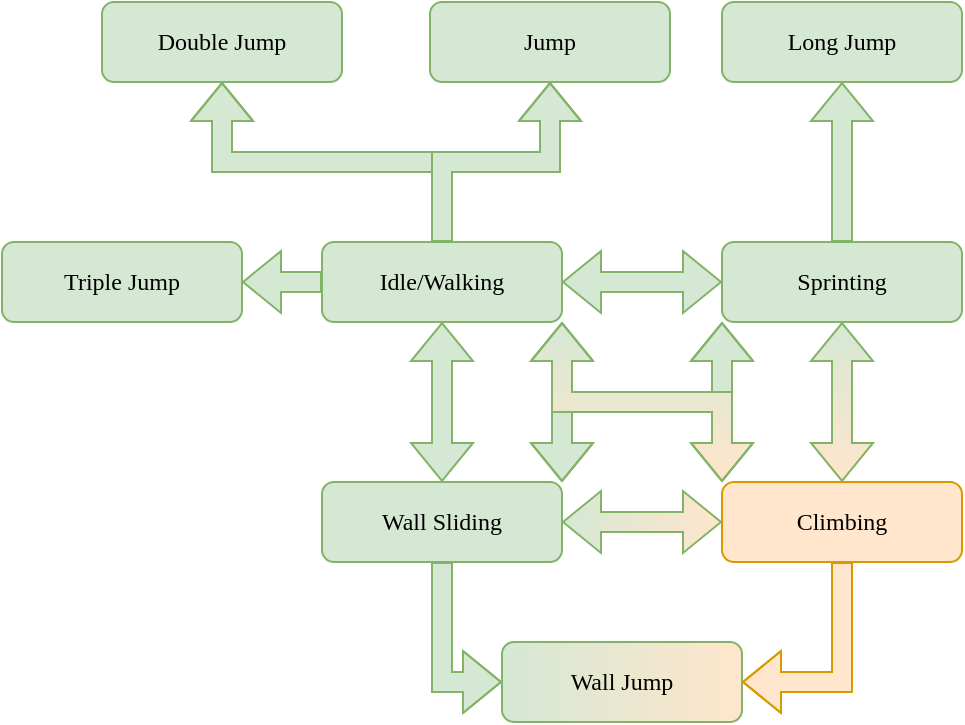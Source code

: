 <mxfile version="21.6.5" type="device">
  <diagram name="Page-1" id="G19MaHDJLv5m8tROtpbs">
    <mxGraphModel dx="660" dy="983" grid="1" gridSize="10" guides="1" tooltips="1" connect="1" arrows="1" fold="1" page="1" pageScale="1" pageWidth="827" pageHeight="1169" math="0" shadow="0">
      <root>
        <mxCell id="0" />
        <mxCell id="1" parent="0" />
        <mxCell id="VoHrRDRtLuEmYj3zzCG1-33" style="edgeStyle=orthogonalEdgeStyle;rounded=0;orthogonalLoop=1;jettySize=auto;html=1;shape=flexArrow;fillColor=#d5e8d4;strokeColor=#82b366;" parent="1" source="VoHrRDRtLuEmYj3zzCG1-1" target="VoHrRDRtLuEmYj3zzCG1-9" edge="1">
          <mxGeometry relative="1" as="geometry" />
        </mxCell>
        <mxCell id="eFKvpRhE4dItToEOp3BU-2" style="edgeStyle=orthogonalEdgeStyle;rounded=0;orthogonalLoop=1;jettySize=auto;html=1;exitX=0;exitY=1;exitDx=0;exitDy=0;entryX=1;entryY=0;entryDx=0;entryDy=0;shape=flexArrow;startArrow=block;fillColor=#d5e8d4;strokeColor=#82b366;" edge="1" parent="1" source="VoHrRDRtLuEmYj3zzCG1-1" target="VoHrRDRtLuEmYj3zzCG1-3">
          <mxGeometry relative="1" as="geometry" />
        </mxCell>
        <mxCell id="VoHrRDRtLuEmYj3zzCG1-1" value="&lt;font face=&quot;Verdana&quot;&gt;Sprinting&lt;/font&gt;" style="rounded=1;whiteSpace=wrap;html=1;fillColor=#d5e8d4;strokeColor=#82b366;" parent="1" vertex="1">
          <mxGeometry x="440" y="240" width="120" height="40" as="geometry" />
        </mxCell>
        <mxCell id="VoHrRDRtLuEmYj3zzCG1-29" style="edgeStyle=orthogonalEdgeStyle;rounded=0;orthogonalLoop=1;jettySize=auto;html=1;entryX=0;entryY=0.5;entryDx=0;entryDy=0;shape=flexArrow;startArrow=block;fillColor=#d5e8d4;strokeColor=#82b366;gradientColor=#ffe6cc;gradientDirection=east;" parent="1" source="VoHrRDRtLuEmYj3zzCG1-3" target="VoHrRDRtLuEmYj3zzCG1-4" edge="1">
          <mxGeometry relative="1" as="geometry" />
        </mxCell>
        <mxCell id="VoHrRDRtLuEmYj3zzCG1-30" style="edgeStyle=orthogonalEdgeStyle;rounded=0;orthogonalLoop=1;jettySize=auto;html=1;entryX=0;entryY=0.5;entryDx=0;entryDy=0;shape=flexArrow;fillColor=#d5e8d4;strokeColor=#82b366;" parent="1" source="VoHrRDRtLuEmYj3zzCG1-3" target="VoHrRDRtLuEmYj3zzCG1-10" edge="1">
          <mxGeometry relative="1" as="geometry" />
        </mxCell>
        <mxCell id="VoHrRDRtLuEmYj3zzCG1-3" value="&lt;font face=&quot;Verdana&quot;&gt;Wall Sliding&lt;/font&gt;" style="rounded=1;whiteSpace=wrap;html=1;fillColor=#d5e8d4;strokeColor=#82b366;" parent="1" vertex="1">
          <mxGeometry x="240" y="360" width="120" height="40" as="geometry" />
        </mxCell>
        <mxCell id="VoHrRDRtLuEmYj3zzCG1-6" value="&lt;font face=&quot;Verdana&quot;&gt;Jump&lt;/font&gt;" style="rounded=1;whiteSpace=wrap;html=1;fillColor=#d5e8d4;strokeColor=#82b366;" parent="1" vertex="1">
          <mxGeometry x="294" y="120" width="120" height="40" as="geometry" />
        </mxCell>
        <mxCell id="VoHrRDRtLuEmYj3zzCG1-7" value="&lt;font face=&quot;Verdana&quot;&gt;Double Jump&lt;/font&gt;" style="rounded=1;whiteSpace=wrap;html=1;fillColor=#d5e8d4;strokeColor=#82b366;" parent="1" vertex="1">
          <mxGeometry x="130" y="120" width="120" height="40" as="geometry" />
        </mxCell>
        <mxCell id="VoHrRDRtLuEmYj3zzCG1-8" value="&lt;font face=&quot;Verdana&quot;&gt;Triple Jump&lt;/font&gt;" style="rounded=1;whiteSpace=wrap;html=1;fillColor=#d5e8d4;strokeColor=#82b366;" parent="1" vertex="1">
          <mxGeometry x="80" y="240" width="120" height="40" as="geometry" />
        </mxCell>
        <mxCell id="VoHrRDRtLuEmYj3zzCG1-9" value="&lt;font face=&quot;Verdana&quot;&gt;Long Jump&lt;/font&gt;" style="rounded=1;whiteSpace=wrap;html=1;fillColor=#d5e8d4;strokeColor=#82b366;" parent="1" vertex="1">
          <mxGeometry x="440" y="120" width="120" height="40" as="geometry" />
        </mxCell>
        <mxCell id="VoHrRDRtLuEmYj3zzCG1-10" value="&lt;font face=&quot;Verdana&quot;&gt;Wall Jump&lt;/font&gt;" style="rounded=1;whiteSpace=wrap;html=1;fillColor=#d5e8d4;strokeColor=#82b366;gradientColor=#ffe6cc;gradientDirection=east;" parent="1" vertex="1">
          <mxGeometry x="330" y="440" width="120" height="40" as="geometry" />
        </mxCell>
        <mxCell id="VoHrRDRtLuEmYj3zzCG1-27" style="edgeStyle=orthogonalEdgeStyle;rounded=0;orthogonalLoop=1;jettySize=auto;html=1;entryX=0.5;entryY=0;entryDx=0;entryDy=0;shape=flexArrow;startArrow=block;fillColor=#d5e8d4;strokeColor=#82b366;" parent="1" source="VoHrRDRtLuEmYj3zzCG1-2" target="VoHrRDRtLuEmYj3zzCG1-3" edge="1">
          <mxGeometry relative="1" as="geometry" />
        </mxCell>
        <mxCell id="VoHrRDRtLuEmYj3zzCG1-28" style="edgeStyle=orthogonalEdgeStyle;rounded=0;orthogonalLoop=1;jettySize=auto;html=1;entryX=0;entryY=0.5;entryDx=0;entryDy=0;shape=flexArrow;startArrow=block;fillColor=#d5e8d4;strokeColor=#82b366;" parent="1" source="VoHrRDRtLuEmYj3zzCG1-2" target="VoHrRDRtLuEmYj3zzCG1-1" edge="1">
          <mxGeometry relative="1" as="geometry" />
        </mxCell>
        <mxCell id="VoHrRDRtLuEmYj3zzCG1-35" style="edgeStyle=orthogonalEdgeStyle;rounded=0;orthogonalLoop=1;jettySize=auto;html=1;entryX=0.5;entryY=1;entryDx=0;entryDy=0;shape=flexArrow;fillColor=#d5e8d4;strokeColor=#82b366;" parent="1" source="VoHrRDRtLuEmYj3zzCG1-2" target="VoHrRDRtLuEmYj3zzCG1-7" edge="1">
          <mxGeometry relative="1" as="geometry" />
        </mxCell>
        <mxCell id="VoHrRDRtLuEmYj3zzCG1-36" style="edgeStyle=orthogonalEdgeStyle;rounded=0;orthogonalLoop=1;jettySize=auto;html=1;entryX=1;entryY=0.5;entryDx=0;entryDy=0;shape=flexArrow;fillColor=#d5e8d4;strokeColor=#82b366;" parent="1" source="VoHrRDRtLuEmYj3zzCG1-2" target="VoHrRDRtLuEmYj3zzCG1-8" edge="1">
          <mxGeometry relative="1" as="geometry" />
        </mxCell>
        <mxCell id="eFKvpRhE4dItToEOp3BU-1" style="edgeStyle=orthogonalEdgeStyle;rounded=0;orthogonalLoop=1;jettySize=auto;html=1;exitX=1;exitY=1;exitDx=0;exitDy=0;entryX=0;entryY=0;entryDx=0;entryDy=0;shape=flexArrow;startArrow=block;fillColor=#d5e8d4;strokeColor=#82b366;gradientColor=#ffe6cc;" edge="1" parent="1" source="VoHrRDRtLuEmYj3zzCG1-2" target="VoHrRDRtLuEmYj3zzCG1-4">
          <mxGeometry relative="1" as="geometry" />
        </mxCell>
        <mxCell id="VoHrRDRtLuEmYj3zzCG1-2" value="&lt;font face=&quot;Verdana&quot;&gt;Idle/Walking&lt;/font&gt;" style="rounded=1;whiteSpace=wrap;html=1;fillColor=#d5e8d4;strokeColor=#82b366;" parent="1" vertex="1">
          <mxGeometry x="240" y="240" width="120" height="40" as="geometry" />
        </mxCell>
        <mxCell id="VoHrRDRtLuEmYj3zzCG1-31" style="edgeStyle=orthogonalEdgeStyle;rounded=0;orthogonalLoop=1;jettySize=auto;html=1;entryX=1;entryY=0.5;entryDx=0;entryDy=0;shape=flexArrow;fillColor=#ffe6cc;strokeColor=#d79b00;" parent="1" source="VoHrRDRtLuEmYj3zzCG1-4" target="VoHrRDRtLuEmYj3zzCG1-10" edge="1">
          <mxGeometry relative="1" as="geometry" />
        </mxCell>
        <mxCell id="VoHrRDRtLuEmYj3zzCG1-32" style="edgeStyle=orthogonalEdgeStyle;rounded=0;orthogonalLoop=1;jettySize=auto;html=1;entryX=0.5;entryY=1;entryDx=0;entryDy=0;shape=flexArrow;startArrow=block;fillColor=#d5e8d4;strokeColor=#82b366;gradientColor=#ffe6cc;" parent="1" source="VoHrRDRtLuEmYj3zzCG1-4" target="VoHrRDRtLuEmYj3zzCG1-1" edge="1">
          <mxGeometry relative="1" as="geometry" />
        </mxCell>
        <mxCell id="VoHrRDRtLuEmYj3zzCG1-4" value="&lt;font face=&quot;Verdana&quot;&gt;Climbing&lt;/font&gt;" style="rounded=1;whiteSpace=wrap;html=1;fillColor=#ffe6cc;strokeColor=#d79b00;" parent="1" vertex="1">
          <mxGeometry x="440" y="360" width="120" height="40" as="geometry" />
        </mxCell>
        <mxCell id="VoHrRDRtLuEmYj3zzCG1-34" style="edgeStyle=orthogonalEdgeStyle;rounded=0;orthogonalLoop=1;jettySize=auto;html=1;exitX=0.5;exitY=0;exitDx=0;exitDy=0;entryX=0.5;entryY=1;entryDx=0;entryDy=0;shape=flexArrow;fillColor=#d5e8d4;strokeColor=#82b366;" parent="1" source="VoHrRDRtLuEmYj3zzCG1-2" target="VoHrRDRtLuEmYj3zzCG1-6" edge="1">
          <mxGeometry relative="1" as="geometry" />
        </mxCell>
      </root>
    </mxGraphModel>
  </diagram>
</mxfile>
